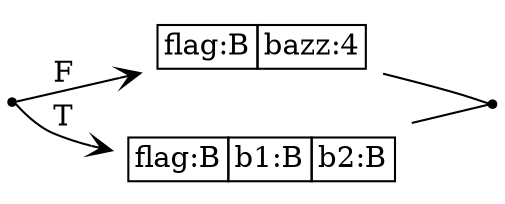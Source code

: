digraph G {
  rankdir = LR;
  node [shape=plaintext];
  edge [arrowhead=vee];

  n0 [shape=point];
  n1 [label=<
    <TABLE BORDER="0" CELLBORDER="1" CELLSPACING="0">
      <TR><TD>flag:B</TD><TD>bazz:4</TD></TR>
    </TABLE>
  >];
  n2 [label=<
    <TABLE BORDER="0" CELLBORDER="1" CELLSPACING="0">
      <TR><TD>flag:B</TD><TD>b1:B</TD><TD>b2:B</TD></TR>
    </TABLE>
  >];
  n3 [shape=point];

  n0 -> n1 [label="F"];
  n0 -> n2 [label="T"];
  n2 -> n3 [arrowhead=none];
  n1 -> n3 [arrowhead=none];
}